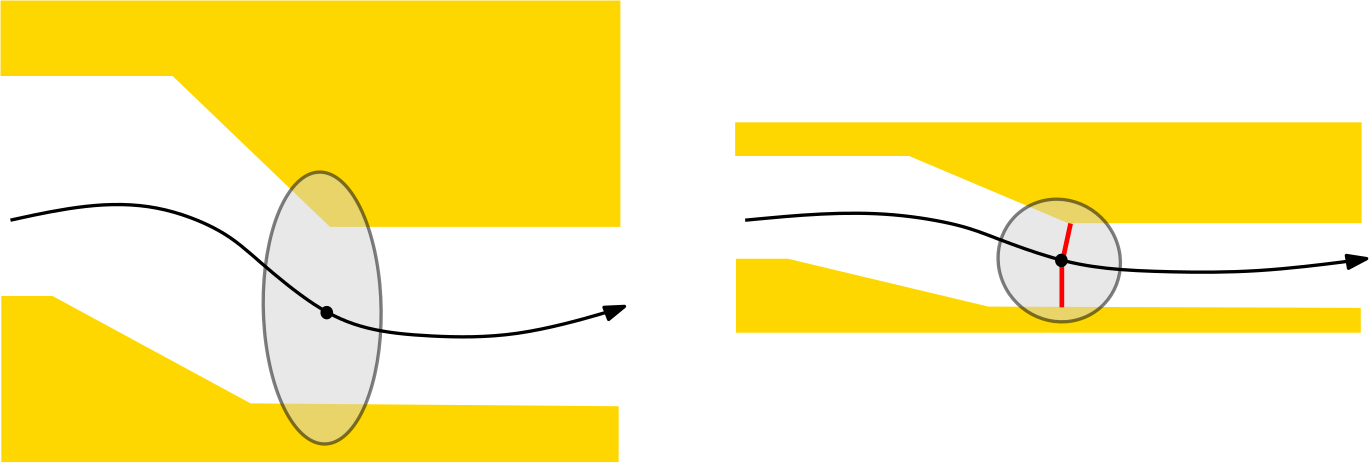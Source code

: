 <?xml version="1.0"?>
<!DOCTYPE ipe SYSTEM "ipe.dtd">
<ipe version="70010" creator="Ipe 7.0.10">
<info created="D:20110902161253" modified="D:20110914224048"/>
<ipestyle name="basic">
<symbol name="arrow/arc(spx)">
<path stroke="sym-stroke" fill="sym-stroke" pen="sym-pen">
0 0 m
-1 0.333 l
-1 -0.333 l
h
</path>
</symbol>
<symbol name="arrow/farc(spx)">
<path stroke="sym-stroke" fill="white" pen="sym-pen">
0 0 m
-1 0.333 l
-1 -0.333 l
h
</path>
</symbol>
<symbol name="mark/circle(sx)" transformations="translations">
<path fill="sym-stroke">
0.6 0 0 0.6 0 0 e
0.4 0 0 0.4 0 0 e
</path>
</symbol>
<symbol name="mark/disk(sx)" transformations="translations">
<path fill="sym-stroke">
0.6 0 0 0.6 0 0 e
</path>
</symbol>
<symbol name="mark/fdisk(sfx)" transformations="translations">
<group>
<path fill="sym-stroke" fillrule="eofill">
0.6 0 0 0.6 0 0 e
0.4 0 0 0.4 0 0 e
</path>
<path fill="sym-fill">
0.4 0 0 0.4 0 0 e
</path>
</group>
</symbol>
<symbol name="mark/box(sx)" transformations="translations">
<path fill="sym-stroke" fillrule="eofill">
-0.6 -0.6 m
0.6 -0.6 l
0.6 0.6 l
-0.6 0.6 l
h
-0.4 -0.4 m
0.4 -0.4 l
0.4 0.4 l
-0.4 0.4 l
h
</path>
</symbol>
<symbol name="mark/square(sx)" transformations="translations">
<path fill="sym-stroke">
-0.6 -0.6 m
0.6 -0.6 l
0.6 0.6 l
-0.6 0.6 l
h
</path>
</symbol>
<symbol name="mark/fsquare(sfx)" transformations="translations">
<group>
<path fill="sym-stroke" fillrule="eofill">
-0.6 -0.6 m
0.6 -0.6 l
0.6 0.6 l
-0.6 0.6 l
h
-0.4 -0.4 m
0.4 -0.4 l
0.4 0.4 l
-0.4 0.4 l
h
</path>
<path fill="sym-fill">
-0.4 -0.4 m
0.4 -0.4 l
0.4 0.4 l
-0.4 0.4 l
h
</path>
</group>
</symbol>
<symbol name="mark/cross(sx)" transformations="translations">
<group>
<path fill="sym-stroke">
-0.43 -0.57 m
0.57 0.43 l
0.43 0.57 l
-0.57 -0.43 l
h
</path>
<path fill="sym-stroke">
-0.43 0.57 m
0.57 -0.43 l
0.43 -0.57 l
-0.57 0.43 l
h
</path>
</group>
</symbol>
<symbol name="arrow/fnormal(spx)">
<path stroke="sym-stroke" fill="white" pen="sym-pen">
0 0 m
-1 0.333 l
-1 -0.333 l
h
</path>
</symbol>
<symbol name="arrow/pointed(spx)">
<path stroke="sym-stroke" fill="sym-stroke" pen="sym-pen">
0 0 m
-1 0.333 l
-0.8 0 l
-1 -0.333 l
h
</path>
</symbol>
<symbol name="arrow/fpointed(spx)">
<path stroke="sym-stroke" fill="white" pen="sym-pen">
0 0 m
-1 0.333 l
-0.8 0 l
-1 -0.333 l
h
</path>
</symbol>
<symbol name="arrow/linear(spx)">
<path stroke="sym-stroke" pen="sym-pen">
-1 0.333 m
0 0 l
-1 -0.333 l
</path>
</symbol>
<symbol name="arrow/fdouble(spx)">
<path stroke="sym-stroke" fill="white" pen="sym-pen">
0 0 m
-1 0.333 l
-1 -0.333 l
h
-1 0 m
-2 0.333 l
-2 -0.333 l
h
</path>
</symbol>
<symbol name="arrow/double(spx)">
<path stroke="sym-stroke" fill="sym-stroke" pen="sym-pen">
0 0 m
-1 0.333 l
-1 -0.333 l
h
-1 0 m
-2 0.333 l
-2 -0.333 l
h
</path>
</symbol>
<pen name="heavier" value="0.8"/>
<pen name="fat" value="1.2"/>
<pen name="ultrafat" value="1.7"/>
<symbolsize name="large" value="5"/>
<symbolsize name="small" value="2"/>
<symbolsize name="tiny" value="1.1"/>
<arrowsize name="large" value="10"/>
<arrowsize name="small" value="5"/>
<arrowsize name="tiny" value="3"/>
<color name="red" value="1 0 0"/>
<color name="green" value="0 1 0"/>
<color name="blue" value="0 0 1"/>
<color name="yellow" value="1 1 0"/>
<color name="orange" value="1 0.647 0"/>
<color name="gold" value="1 0.843 0"/>
<color name="purple" value="0.627 0.125 0.941"/>
<color name="gray" value="0.745"/>
<color name="brown" value="0.647 0.165 0.165"/>
<color name="navy" value="0 0 0.502"/>
<color name="pink" value="1 0.753 0.796"/>
<color name="seagreen" value="0.18 0.545 0.341"/>
<color name="turquoise" value="0.251 0.878 0.816"/>
<color name="violet" value="0.933 0.51 0.933"/>
<color name="darkblue" value="0 0 0.545"/>
<color name="darkcyan" value="0 0.545 0.545"/>
<color name="darkgray" value="0.663"/>
<color name="darkgreen" value="0 0.392 0"/>
<color name="darkmagenta" value="0.545 0 0.545"/>
<color name="darkorange" value="1 0.549 0"/>
<color name="darkred" value="0.545 0 0"/>
<color name="lightblue" value="0.678 0.847 0.902"/>
<color name="lightcyan" value="0.878 1 1"/>
<color name="lightgray" value="0.827"/>
<color name="lightgreen" value="0.565 0.933 0.565"/>
<color name="lightyellow" value="1 1 0.878"/>
<dashstyle name="dashed" value="[4] 0"/>
<dashstyle name="dotted" value="[1 3] 0"/>
<dashstyle name="dash dotted" value="[4 2 1 2] 0"/>
<dashstyle name="dash dot dotted" value="[4 2 1 2 1 2] 0"/>
<textsize name="large" value="\large"/>
<textsize name="small" value="\small"/>
<textsize name="tiny" value="\tiny"/>
<textsize name="Large" value="\Large"/>
<textsize name="LARGE" value="\LARGE"/>
<textsize name="huge" value="\huge"/>
<textsize name="Huge" value="\Huge"/>
<textsize name="footnote" value="\footnotesize"/>
<textstyle name="center" begin="\begin{center}" end="\end{center}"/>
<textstyle name="itemize" begin="\begin{itemize}" end="\end{itemize}"/>
<textstyle name="item" begin="\begin{itemize}\item{}" end="\end{itemize}"/>
<gridsize name="4 pts" value="4"/>
<gridsize name="8 pts (~3 mm)" value="8"/>
<gridsize name="16 pts (~6 mm)" value="16"/>
<gridsize name="32 pts (~12 mm)" value="32"/>
<gridsize name="10 pts (~3.5 mm)" value="10"/>
<gridsize name="20 pts (~7 mm)" value="20"/>
<gridsize name="14 pts (~5 mm)" value="14"/>
<gridsize name="28 pts (~10 mm)" value="28"/>
<gridsize name="56 pts (~20 mm)" value="56"/>
<anglesize name="90 deg" value="90"/>
<anglesize name="60 deg" value="60"/>
<anglesize name="45 deg" value="45"/>
<anglesize name="30 deg" value="30"/>
<anglesize name="22.5 deg" value="22.5"/>
<tiling name="falling" angle="-60" step="4" width="1"/>
<tiling name="rising" angle="30" step="4" width="1"/>
</ipestyle>
<ipestyle name="transparency">
<opacity name="50%" value="0.5"/>
</ipestyle>
<ipestyle name="prefs">
<preamble>
\usepackage{amsmath}
\usepackage{amssymb}
</preamble>
</ipestyle>
<page>
<layer name="alpha"/>
<view layers="alpha" active="alpha"/>
<path layer="alpha" matrix="1.30548 0 0 1.13257 -19.3465 2.29294" fill="gold">
58.2745 120.973 m
58.2745 155.565 l
72.3847 155.565 l
127.005 121.428 l
228.507 120.518 l
228.507 102.766 l
58.2745 102.766 l
h
</path>
<path matrix="1.28336 0 0 1.14747 -15.9966 -16.934" fill="gold">
56.4538 262.985 m
56.4538 239.316 l
104.701 239.316 l
148.853 191.979 l
230.327 191.979 l
230.327 262.985 l
230.327 262.985 l
h
</path>
<path matrix="-0.333638 1.75166 -0.747187 -0.698554 341.569 35.611" stroke="black" fill="lightgray" pen="fat" opacity="50%">
25.9485 0 0 25.9485 143.846 162.393 e
</path>
<path matrix="1.30548 0 0 1.00326 -17.2457 11.8014" stroke="black" pen="fat" arrow="normal/normal">
59.1848 193.344 m
80.1225 199.261
99.6946 199.261
118.356 189.703
127.005 179.234
143.391 161.483
157.046 153.745
174.342 151.469
198.466 151.014
225.776 161.027
228.507 162.393 s
</path>
<path matrix="1.11871 0 0 1.18746 -73.5931 -226.275" fill="black">
2.03556 0 0 2.03556 221.224 335.811 e
</path>
<path matrix="1.3213 0 0 0.504537 244.212 113.401" fill="gold">
58.2745 120.973 m
58.2745 155.565 l
72.3847 155.565 l
127.005 121.428 l
228.507 120.518 l
228.507 102.766 l
58.2745 102.766 l
h
</path>
<path matrix="1.29709 0 0 0.511175 247.679 106.551" fill="gold">
56.4538 262.985 m
56.4538 239.316 l
104.701 239.316 l
148.853 191.979 l
230.327 191.979 l
230.327 262.985 l
230.327 262.985 l
h
</path>
<path matrix="-0.346087 0.790194 -0.775066 -0.315126 613.227 128.754" stroke="black" fill="lightgray" pen="fat" opacity="50%">
25.9485 0 0 25.9485 143.846 162.393 e
</path>
<path matrix="1.3213 0 0 0.446932 246.313 119.352" stroke="black" pen="fat" arrow="normal/normal">
59.1848 193.344 m
80.1225 199.261
99.6946 199.261
118.356 189.703
127.005 179.234
143.391 161.483
157.046 153.745
174.342 151.469
198.466 151.014
225.776 161.027
228.507 162.393 s
</path>
<path matrix="1 0 0 1 1.40051 -0.350128" stroke="red" pen="ultrafat">
437.464 191.966 m
440.265 204.921 l
</path>
<path matrix="-0.00018103 0 0 1.16667 438.594 -49.5587" stroke="red" pen="ultrafat">
437.464 191.966 m
440.265 204.921 l
</path>
<path matrix="1.11871 0 0 1.18746 190.858 -207.473" fill="black">
2.03556 0 0 2.03556 221.224 335.811 e
</path>
</page>
</ipe>
